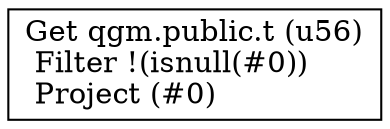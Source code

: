 digraph G {
    node0 [shape = record, label=" Get qgm.public.t (u56)\l Filter !(isnull(#0))\l Project (#0)\l"]
}
